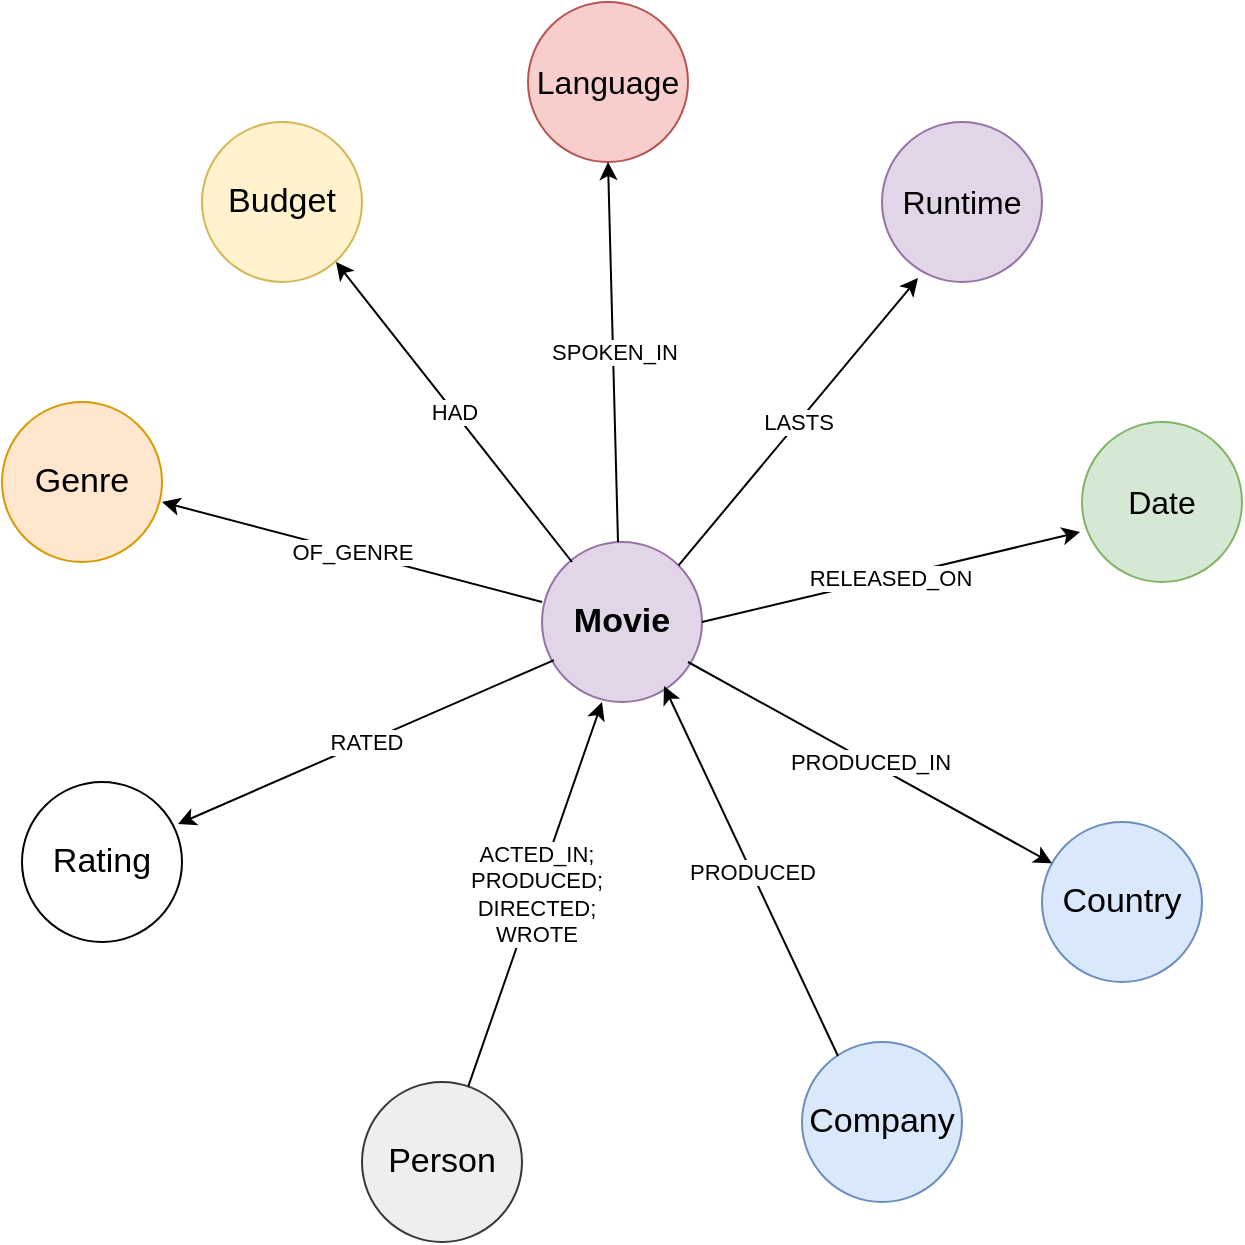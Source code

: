 <mxfile version="12.6.5" type="device"><diagram id="1NhLKQKOVr3jV4CAU-S-" name="Page-1"><mxGraphModel dx="1422" dy="1991" grid="1" gridSize="10" guides="1" tooltips="1" connect="1" arrows="1" fold="1" page="1" pageScale="1" pageWidth="827" pageHeight="1169" math="0" shadow="0"><root><mxCell id="0"/><mxCell id="1" parent="0"/><mxCell id="MouwBMtbr3gPk-gRLFFQ-1" value="&lt;font&gt;&lt;b&gt;&lt;font style=&quot;font-size: 17px&quot;&gt;Movie&lt;/font&gt;&lt;/b&gt;&lt;br&gt;&lt;/font&gt;" style="ellipse;whiteSpace=wrap;html=1;aspect=fixed;fillColor=#e1d5e7;strokeColor=#9673a6;" vertex="1" parent="1"><mxGeometry x="380" y="210" width="80" height="80" as="geometry"/></mxCell><mxCell id="MouwBMtbr3gPk-gRLFFQ-2" value="&lt;font&gt;&lt;font style=&quot;font-size: 17px&quot;&gt;Budget&lt;/font&gt;&lt;br&gt;&lt;/font&gt;" style="ellipse;whiteSpace=wrap;html=1;aspect=fixed;fillColor=#fff2cc;strokeColor=#d6b656;" vertex="1" parent="1"><mxGeometry x="210" width="80" height="80" as="geometry"/></mxCell><mxCell id="MouwBMtbr3gPk-gRLFFQ-3" value="&lt;font&gt;&lt;font style=&quot;font-size: 17px&quot;&gt;Genre&lt;/font&gt;&lt;br&gt;&lt;/font&gt;" style="ellipse;whiteSpace=wrap;html=1;aspect=fixed;fillColor=#ffe6cc;strokeColor=#d79b00;" vertex="1" parent="1"><mxGeometry x="110" y="140" width="80" height="80" as="geometry"/></mxCell><mxCell id="MouwBMtbr3gPk-gRLFFQ-4" value="&lt;font&gt;&lt;font style=&quot;font-size: 16px&quot;&gt;Language&lt;/font&gt;&lt;br&gt;&lt;/font&gt;" style="ellipse;whiteSpace=wrap;html=1;aspect=fixed;fillColor=#f8cecc;strokeColor=#b85450;" vertex="1" parent="1"><mxGeometry x="373" y="-60" width="80" height="80" as="geometry"/></mxCell><mxCell id="MouwBMtbr3gPk-gRLFFQ-5" value="&lt;font&gt;&lt;font style=&quot;font-size: 16px&quot;&gt;Runtime&lt;/font&gt;&lt;br&gt;&lt;/font&gt;" style="ellipse;whiteSpace=wrap;html=1;aspect=fixed;fillColor=#e1d5e7;strokeColor=#9673a6;" vertex="1" parent="1"><mxGeometry x="550" width="80" height="80" as="geometry"/></mxCell><mxCell id="MouwBMtbr3gPk-gRLFFQ-6" value="&lt;font&gt;&lt;font style=&quot;font-size: 16px&quot;&gt;Date&lt;/font&gt;&lt;br&gt;&lt;/font&gt;" style="ellipse;whiteSpace=wrap;html=1;aspect=fixed;fillColor=#d5e8d4;strokeColor=#82b366;" vertex="1" parent="1"><mxGeometry x="650" y="150" width="80" height="80" as="geometry"/></mxCell><mxCell id="MouwBMtbr3gPk-gRLFFQ-7" value="&lt;font&gt;&lt;font style=&quot;font-size: 17px&quot;&gt;Rating&lt;/font&gt;&lt;br&gt;&lt;/font&gt;" style="ellipse;whiteSpace=wrap;html=1;aspect=fixed;" vertex="1" parent="1"><mxGeometry x="120" y="330" width="80" height="80" as="geometry"/></mxCell><mxCell id="MouwBMtbr3gPk-gRLFFQ-8" value="&lt;font&gt;&lt;font style=&quot;font-size: 17px&quot;&gt;Company&lt;/font&gt;&lt;br&gt;&lt;/font&gt;" style="ellipse;whiteSpace=wrap;html=1;aspect=fixed;fillColor=#dae8fc;strokeColor=#6c8ebf;" vertex="1" parent="1"><mxGeometry x="510" y="460" width="80" height="80" as="geometry"/></mxCell><mxCell id="MouwBMtbr3gPk-gRLFFQ-9" value="&lt;font&gt;&lt;font style=&quot;font-size: 17px&quot;&gt;Country&lt;/font&gt;&lt;br&gt;&lt;/font&gt;" style="ellipse;whiteSpace=wrap;html=1;aspect=fixed;fillColor=#dae8fc;strokeColor=#6c8ebf;" vertex="1" parent="1"><mxGeometry x="630" y="350" width="80" height="80" as="geometry"/></mxCell><mxCell id="MouwBMtbr3gPk-gRLFFQ-10" value="&lt;font&gt;&lt;font style=&quot;font-size: 17px&quot;&gt;Person&lt;/font&gt;&lt;br&gt;&lt;/font&gt;" style="ellipse;whiteSpace=wrap;html=1;aspect=fixed;fillColor=#eeeeee;strokeColor=#36393d;" vertex="1" parent="1"><mxGeometry x="290" y="480" width="80" height="80" as="geometry"/></mxCell><mxCell id="MouwBMtbr3gPk-gRLFFQ-17" value="HAD" style="endArrow=classic;html=1;strokeColor=#000000;" edge="1" parent="1"><mxGeometry width="50" height="50" relative="1" as="geometry"><mxPoint x="395" y="220" as="sourcePoint"/><mxPoint x="277" y="70" as="targetPoint"/></mxGeometry></mxCell><mxCell id="MouwBMtbr3gPk-gRLFFQ-19" value="SPOKEN_IN" style="endArrow=classic;html=1;strokeColor=#000000;entryX=0.5;entryY=1;entryDx=0;entryDy=0;" edge="1" parent="1" target="MouwBMtbr3gPk-gRLFFQ-4"><mxGeometry width="50" height="50" relative="1" as="geometry"><mxPoint x="418" y="210" as="sourcePoint"/><mxPoint x="300" y="60" as="targetPoint"/></mxGeometry></mxCell><mxCell id="MouwBMtbr3gPk-gRLFFQ-21" value="LASTS" style="endArrow=classic;html=1;strokeColor=#000000;entryX=0.225;entryY=0.975;entryDx=0;entryDy=0;entryPerimeter=0;exitX=1;exitY=0;exitDx=0;exitDy=0;" edge="1" parent="1" source="MouwBMtbr3gPk-gRLFFQ-1" target="MouwBMtbr3gPk-gRLFFQ-5"><mxGeometry width="50" height="50" relative="1" as="geometry"><mxPoint x="453" y="230" as="sourcePoint"/><mxPoint x="335" y="80" as="targetPoint"/></mxGeometry></mxCell><mxCell id="MouwBMtbr3gPk-gRLFFQ-22" value="RELEASED_ON" style="endArrow=classic;html=1;strokeColor=#000000;entryX=-0.012;entryY=0.688;entryDx=0;entryDy=0;entryPerimeter=0;" edge="1" parent="1" target="MouwBMtbr3gPk-gRLFFQ-6"><mxGeometry width="50" height="50" relative="1" as="geometry"><mxPoint x="460" y="250" as="sourcePoint"/><mxPoint x="342" y="100" as="targetPoint"/></mxGeometry></mxCell><mxCell id="MouwBMtbr3gPk-gRLFFQ-23" value="PRODUCED_IN" style="endArrow=classic;html=1;strokeColor=#000000;" edge="1" parent="1" target="MouwBMtbr3gPk-gRLFFQ-9"><mxGeometry width="50" height="50" relative="1" as="geometry"><mxPoint x="453" y="270" as="sourcePoint"/><mxPoint x="335" y="120" as="targetPoint"/></mxGeometry></mxCell><mxCell id="MouwBMtbr3gPk-gRLFFQ-24" value="ACTED_IN;&lt;br&gt;PRODUCED;&lt;br&gt;DIRECTED;&lt;br&gt;WROTE" style="endArrow=classic;html=1;strokeColor=#000000;" edge="1" parent="1" source="MouwBMtbr3gPk-gRLFFQ-10"><mxGeometry width="50" height="50" relative="1" as="geometry"><mxPoint x="497" y="475" as="sourcePoint"/><mxPoint x="410" y="290" as="targetPoint"/></mxGeometry></mxCell><mxCell id="MouwBMtbr3gPk-gRLFFQ-25" value="OF_GENRE" style="endArrow=classic;html=1;strokeColor=#000000;exitX=0;exitY=0.375;exitDx=0;exitDy=0;exitPerimeter=0;" edge="1" parent="1" source="MouwBMtbr3gPk-gRLFFQ-1"><mxGeometry width="50" height="50" relative="1" as="geometry"><mxPoint x="308" y="340" as="sourcePoint"/><mxPoint x="190" y="190" as="targetPoint"/></mxGeometry></mxCell><mxCell id="MouwBMtbr3gPk-gRLFFQ-26" value="RATED" style="endArrow=classic;html=1;strokeColor=#000000;entryX=0.975;entryY=0.263;entryDx=0;entryDy=0;entryPerimeter=0;exitX=0.075;exitY=0.738;exitDx=0;exitDy=0;exitPerimeter=0;" edge="1" parent="1" source="MouwBMtbr3gPk-gRLFFQ-1" target="MouwBMtbr3gPk-gRLFFQ-7"><mxGeometry width="50" height="50" relative="1" as="geometry"><mxPoint x="380" y="270" as="sourcePoint"/><mxPoint x="200" y="220" as="targetPoint"/></mxGeometry></mxCell><mxCell id="MouwBMtbr3gPk-gRLFFQ-30" value="PRODUCED" style="endArrow=classic;html=1;strokeColor=#000000;" edge="1" parent="1"><mxGeometry width="50" height="50" relative="1" as="geometry"><mxPoint x="528" y="467" as="sourcePoint"/><mxPoint x="441" y="282" as="targetPoint"/></mxGeometry></mxCell></root></mxGraphModel></diagram></mxfile>